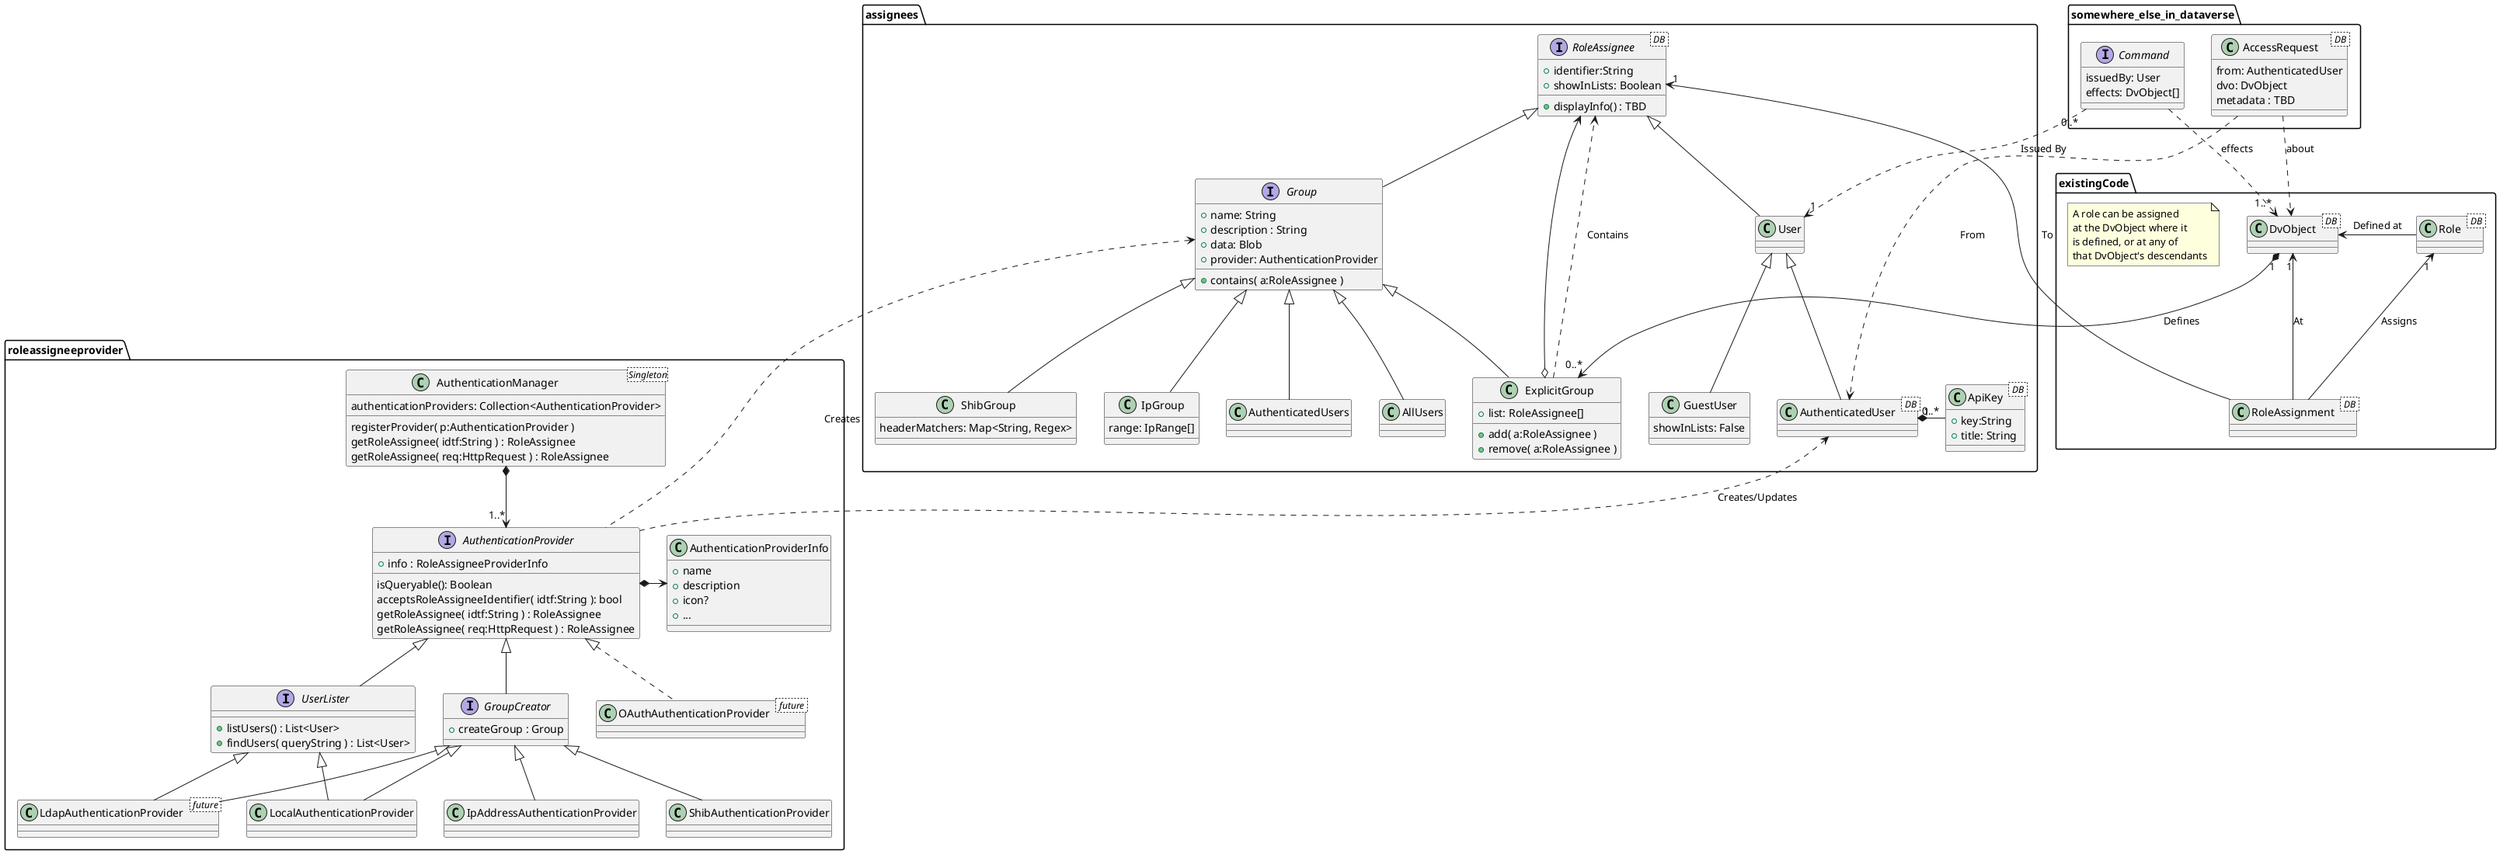 @startuml

'uncomment for higher dpi 
'skinparam dpi 300

package existingCode {
  class Role< DB >
  class DvObject< DB >
  class RoleAssignment< DB >

  note as n1
    A role can be assigned
    at the DvObject where it 
    is defined, or at any of
    that DvObject's descendants
  end note
}

package assignees {

  interface RoleAssignee< DB > {
    + identifier:String
    + displayInfo() : TBD
    + showInLists: Boolean
  }

  class User {
  }

  class AuthenticatedUser< DB > {

  }

  class IpGroup {
    range: IpRange[]
  }

  class GuestUser {
    showInLists: False
  }

  class ApiKey< DB > {
    + key:String
    + title: String
  }

  interface Group {
    + name: String
    + description : String
    + data: Blob
    + provider: AuthenticationProvider
    + contains( a:RoleAssignee )
  }

  class ExplicitGroup {
    + add( a:RoleAssignee )
    + remove( a:RoleAssignee )
    + list: RoleAssignee[]
  }

  class AuthenticatedUsers
  class AllUsers

  class ShibGroup {
    headerMatchers: Map<String, Regex>
  }

}

RoleAssignee <|-- User
RoleAssignee <|-- Group
User <|-- AuthenticatedUser
User <|-- GuestUser
Group <|-- ExplicitGroup
Group <|-- AuthenticatedUsers
Group <|-- AllUsers
Group <|-- ShibGroup
Group <|-- IpGroup

AuthenticatedUser "1" *- "0..*" ApiKey

Role -> DvObject: Defined at
RoleAssignment -up-> "1" DvObject: At
RoleAssignment -up-> "1" Role: Assigns
RoleAssignment --> "1" RoleAssignee: To

ExplicitGroup ..> RoleAssignee: Contains
ExplicitGroup o--> RoleAssignee
ExplicitGroup "0..*" <--* "1" DvObject : Defines

package roleassigneeprovider {
  
  class AuthenticationManager<Singleton> {
    authenticationProviders: Collection<AuthenticationProvider>

    registerProvider( p:AuthenticationProvider )
    getRoleAssignee( idtf:String ) : RoleAssignee
    getRoleAssignee( req:HttpRequest ) : RoleAssignee
  }

  interface AuthenticationProvider {
    + info : RoleAssigneeProviderInfo
    isQueryable(): Boolean
    acceptsRoleAssigneeIdentifier( idtf:String ): bool
    getRoleAssignee( idtf:String ) : RoleAssignee
    getRoleAssignee( req:HttpRequest ) : RoleAssignee
  }

  interface GroupCreator {
    + createGroup : Group
  }

  interface UserLister {
    + listUsers() : List<User>
    + findUsers( queryString ) : List<User>
  }

  class AuthenticationProviderInfo {
    + name
    + description
    + icon?
    + ...
  }

  class LocalAuthenticationProvider 
  class ShibAuthenticationProvider
  class IpAddressAuthenticationProvider
  class LdapAuthenticationProvider < future >
  class OAuthAuthenticationProvider < future >

  AuthenticationManager *-->  "1..*" AuthenticationProvider
  AuthenticationProvider <|.. OAuthAuthenticationProvider

  AuthenticationProvider <|-- UserLister   
  AuthenticationProvider <|-- GroupCreator 

  UserLister   <|-- LocalAuthenticationProvider
  GroupCreator <|-- LocalAuthenticationProvider
  UserLister   <|-- LdapAuthenticationProvider
  GroupCreator <|-- LdapAuthenticationProvider

  GroupCreator <|-- ShibAuthenticationProvider
  GroupCreator <|-- IpAddressAuthenticationProvider

  AuthenticationProvider *-> AuthenticationProviderInfo

}

Group <.. AuthenticationProvider : "Creates"
AuthenticatedUser  <.. AuthenticationProvider : "Creates/Updates"

package somewhere_else_in_dataverse {
  class AccessRequest< DB > {
    from: AuthenticatedUser
    dvo: DvObject
    metadata : TBD
  }

  interface Command {
    issuedBy: User
    effects: DvObject[]
  }

}
 
AccessRequest ..> AuthenticatedUser : "From"
AccessRequest ..> DvObject : "about"

Command "0..*" ..> "1" User : Issued By
Command ..> "1..*" DvObject : effects

@enduml
